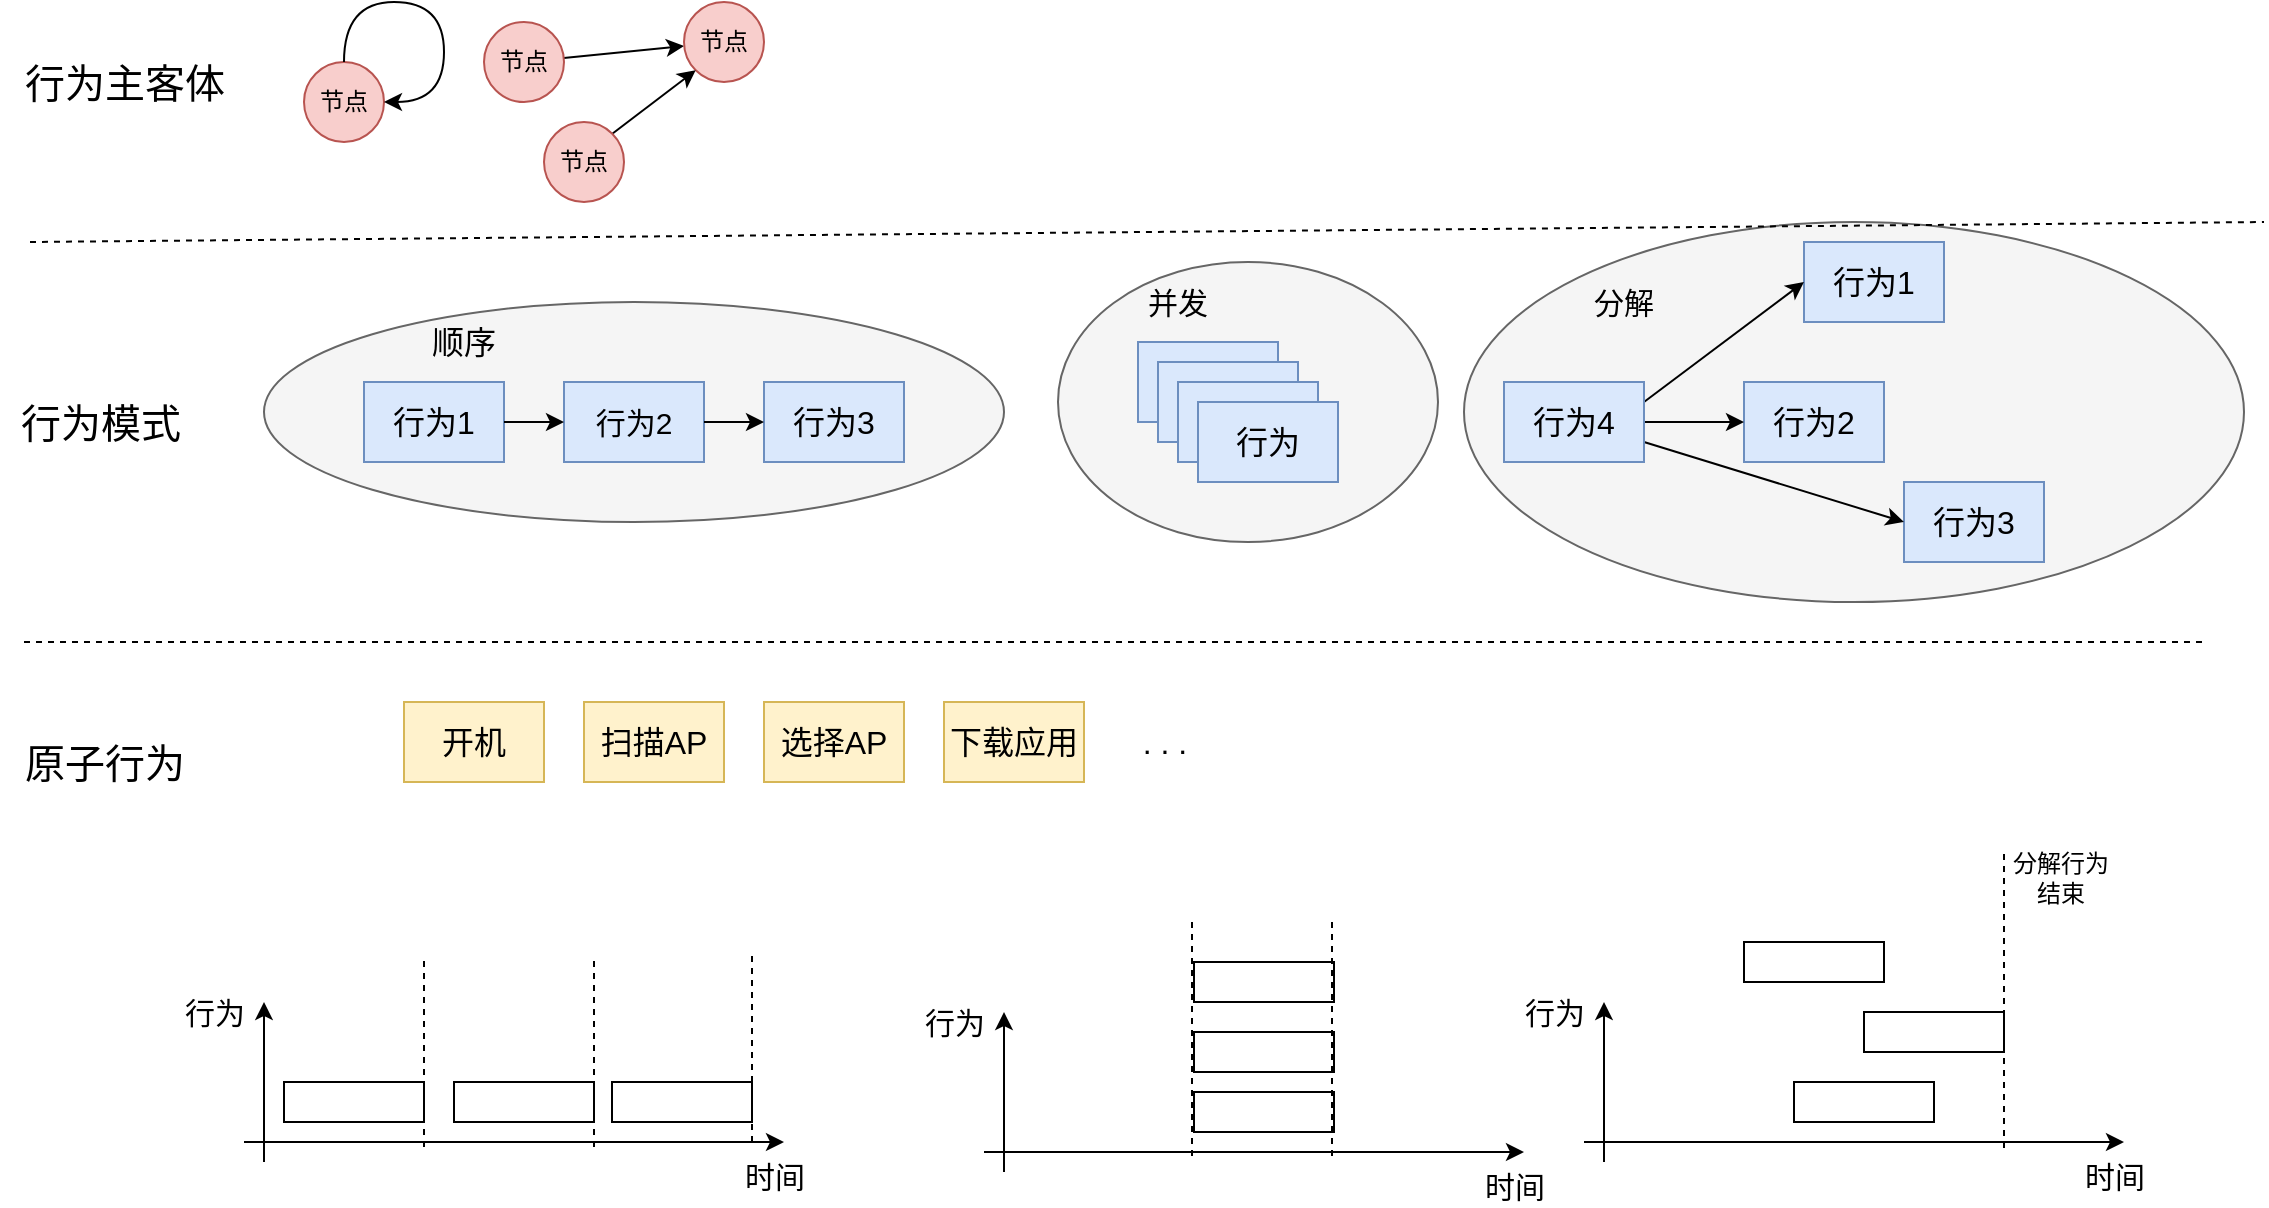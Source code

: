 <mxfile version="12.7.9" type="github">
  <diagram id="MdNMAAkzzu6Q9TntbHR0" name="Page-1">
    <mxGraphModel dx="1106" dy="593" grid="1" gridSize="10" guides="1" tooltips="1" connect="1" arrows="1" fold="1" page="1" pageScale="1" pageWidth="827" pageHeight="1169" math="0" shadow="0">
      <root>
        <mxCell id="0" />
        <mxCell id="1" parent="0" />
        <mxCell id="yFnb7JLSYZdIF17pTzCC-56" value="" style="ellipse;whiteSpace=wrap;html=1;fillColor=#f5f5f5;strokeColor=#666666;fontColor=#333333;" vertex="1" parent="1">
          <mxGeometry x="840" y="250" width="390" height="190" as="geometry" />
        </mxCell>
        <mxCell id="yFnb7JLSYZdIF17pTzCC-1" value="&lt;font style=&quot;font-size: 20px&quot;&gt;行为主客体&lt;/font&gt;" style="text;html=1;align=center;verticalAlign=middle;resizable=0;points=[];autosize=1;" vertex="1" parent="1">
          <mxGeometry x="110" y="170" width="120" height="20" as="geometry" />
        </mxCell>
        <mxCell id="yFnb7JLSYZdIF17pTzCC-6" value="&lt;font style=&quot;font-size: 20px&quot;&gt;行为模式&lt;/font&gt;" style="text;html=1;align=center;verticalAlign=middle;resizable=0;points=[];autosize=1;" vertex="1" parent="1">
          <mxGeometry x="108" y="340" width="100" height="20" as="geometry" />
        </mxCell>
        <mxCell id="yFnb7JLSYZdIF17pTzCC-7" value="&lt;font style=&quot;font-size: 20px&quot;&gt;原子行为&lt;/font&gt;" style="text;html=1;align=center;verticalAlign=middle;resizable=0;points=[];autosize=1;" vertex="1" parent="1">
          <mxGeometry x="110" y="510" width="100" height="20" as="geometry" />
        </mxCell>
        <mxCell id="yFnb7JLSYZdIF17pTzCC-8" value="" style="endArrow=none;dashed=1;html=1;strokeWidth=1;" edge="1" parent="1">
          <mxGeometry width="50" height="50" relative="1" as="geometry">
            <mxPoint x="123" y="260" as="sourcePoint" />
            <mxPoint x="1240" y="250" as="targetPoint" />
          </mxGeometry>
        </mxCell>
        <mxCell id="yFnb7JLSYZdIF17pTzCC-12" value="节点" style="ellipse;whiteSpace=wrap;html=1;aspect=fixed;fillColor=#f8cecc;strokeColor=#b85450;" vertex="1" parent="1">
          <mxGeometry x="260" y="170" width="40" height="40" as="geometry" />
        </mxCell>
        <mxCell id="yFnb7JLSYZdIF17pTzCC-17" value="" style="rounded=0;orthogonalLoop=1;jettySize=auto;html=1;" edge="1" parent="1" source="yFnb7JLSYZdIF17pTzCC-13" target="yFnb7JLSYZdIF17pTzCC-16">
          <mxGeometry relative="1" as="geometry" />
        </mxCell>
        <mxCell id="yFnb7JLSYZdIF17pTzCC-13" value="节点" style="ellipse;whiteSpace=wrap;html=1;aspect=fixed;fillColor=#f8cecc;strokeColor=#b85450;" vertex="1" parent="1">
          <mxGeometry x="350" y="150" width="40" height="40" as="geometry" />
        </mxCell>
        <mxCell id="yFnb7JLSYZdIF17pTzCC-16" value="节点" style="ellipse;whiteSpace=wrap;html=1;aspect=fixed;fillColor=#f8cecc;strokeColor=#b85450;" vertex="1" parent="1">
          <mxGeometry x="450" y="140" width="40" height="40" as="geometry" />
        </mxCell>
        <mxCell id="yFnb7JLSYZdIF17pTzCC-19" style="rounded=0;orthogonalLoop=1;jettySize=auto;html=1;exitX=1;exitY=0;exitDx=0;exitDy=0;entryX=0;entryY=1;entryDx=0;entryDy=0;" edge="1" parent="1" source="yFnb7JLSYZdIF17pTzCC-15" target="yFnb7JLSYZdIF17pTzCC-16">
          <mxGeometry relative="1" as="geometry" />
        </mxCell>
        <mxCell id="yFnb7JLSYZdIF17pTzCC-15" value="节点" style="ellipse;whiteSpace=wrap;html=1;aspect=fixed;fillColor=#f8cecc;strokeColor=#b85450;" vertex="1" parent="1">
          <mxGeometry x="380" y="200" width="40" height="40" as="geometry" />
        </mxCell>
        <mxCell id="yFnb7JLSYZdIF17pTzCC-18" style="edgeStyle=orthogonalEdgeStyle;rounded=0;orthogonalLoop=1;jettySize=auto;html=1;exitX=0.5;exitY=0;exitDx=0;exitDy=0;entryX=1;entryY=0.5;entryDx=0;entryDy=0;curved=1;" edge="1" parent="1" source="yFnb7JLSYZdIF17pTzCC-12" target="yFnb7JLSYZdIF17pTzCC-12">
          <mxGeometry relative="1" as="geometry">
            <Array as="points">
              <mxPoint x="280" y="140" />
              <mxPoint x="330" y="140" />
              <mxPoint x="330" y="190" />
            </Array>
          </mxGeometry>
        </mxCell>
        <mxCell id="yFnb7JLSYZdIF17pTzCC-28" value="" style="group" vertex="1" connectable="0" parent="1">
          <mxGeometry x="240" y="290" width="370" height="110" as="geometry" />
        </mxCell>
        <mxCell id="yFnb7JLSYZdIF17pTzCC-9" value="" style="ellipse;whiteSpace=wrap;html=1;fillColor=#f5f5f5;strokeColor=#666666;fontColor=#333333;" vertex="1" parent="yFnb7JLSYZdIF17pTzCC-28">
          <mxGeometry width="370" height="110" as="geometry" />
        </mxCell>
        <mxCell id="yFnb7JLSYZdIF17pTzCC-20" value="&lt;font style=&quot;font-size: 16px&quot;&gt;行为1&lt;/font&gt;" style="rounded=0;whiteSpace=wrap;html=1;fillColor=#dae8fc;strokeColor=#6c8ebf;" vertex="1" parent="yFnb7JLSYZdIF17pTzCC-28">
          <mxGeometry x="50" y="40" width="70" height="40" as="geometry" />
        </mxCell>
        <mxCell id="yFnb7JLSYZdIF17pTzCC-23" value="&lt;font style=&quot;font-size: 15px&quot;&gt;行为2&lt;/font&gt;" style="rounded=0;whiteSpace=wrap;html=1;fillColor=#dae8fc;strokeColor=#6c8ebf;" vertex="1" parent="yFnb7JLSYZdIF17pTzCC-28">
          <mxGeometry x="150" y="40" width="70" height="40" as="geometry" />
        </mxCell>
        <mxCell id="yFnb7JLSYZdIF17pTzCC-25" value="&lt;font style=&quot;font-size: 16px&quot;&gt;行为3&lt;/font&gt;" style="rounded=0;whiteSpace=wrap;html=1;fillColor=#dae8fc;strokeColor=#6c8ebf;" vertex="1" parent="yFnb7JLSYZdIF17pTzCC-28">
          <mxGeometry x="250" y="40" width="70" height="40" as="geometry" />
        </mxCell>
        <mxCell id="yFnb7JLSYZdIF17pTzCC-27" value="&lt;font style=&quot;font-size: 16px&quot;&gt;顺序&lt;/font&gt;" style="text;html=1;strokeColor=none;fillColor=none;align=center;verticalAlign=middle;whiteSpace=wrap;rounded=0;" vertex="1" parent="yFnb7JLSYZdIF17pTzCC-28">
          <mxGeometry x="80" y="10" width="40" height="20" as="geometry" />
        </mxCell>
        <mxCell id="yFnb7JLSYZdIF17pTzCC-24" value="" style="edgeStyle=none;rounded=0;orthogonalLoop=1;jettySize=auto;html=1;" edge="1" parent="yFnb7JLSYZdIF17pTzCC-28" source="yFnb7JLSYZdIF17pTzCC-20" target="yFnb7JLSYZdIF17pTzCC-23">
          <mxGeometry relative="1" as="geometry" />
        </mxCell>
        <mxCell id="yFnb7JLSYZdIF17pTzCC-26" value="" style="edgeStyle=none;rounded=0;orthogonalLoop=1;jettySize=auto;html=1;" edge="1" parent="yFnb7JLSYZdIF17pTzCC-28" source="yFnb7JLSYZdIF17pTzCC-23" target="yFnb7JLSYZdIF17pTzCC-25">
          <mxGeometry relative="1" as="geometry" />
        </mxCell>
        <mxCell id="yFnb7JLSYZdIF17pTzCC-36" value="" style="group;" vertex="1" connectable="0" parent="1">
          <mxGeometry x="637" y="270" width="190" height="140" as="geometry" />
        </mxCell>
        <mxCell id="yFnb7JLSYZdIF17pTzCC-34" value="" style="ellipse;whiteSpace=wrap;html=1;fillColor=#f5f5f5;strokeColor=#666666;fontColor=#333333;" vertex="1" parent="yFnb7JLSYZdIF17pTzCC-36">
          <mxGeometry width="190" height="140" as="geometry" />
        </mxCell>
        <mxCell id="yFnb7JLSYZdIF17pTzCC-30" value="基本行为" style="rounded=0;whiteSpace=wrap;html=1;fillColor=#dae8fc;strokeColor=#6c8ebf;" vertex="1" parent="yFnb7JLSYZdIF17pTzCC-36">
          <mxGeometry x="40" y="40" width="70" height="40" as="geometry" />
        </mxCell>
        <mxCell id="yFnb7JLSYZdIF17pTzCC-31" value="基本行为" style="rounded=0;whiteSpace=wrap;html=1;fillColor=#dae8fc;strokeColor=#6c8ebf;" vertex="1" parent="yFnb7JLSYZdIF17pTzCC-36">
          <mxGeometry x="50" y="50" width="70" height="40" as="geometry" />
        </mxCell>
        <mxCell id="yFnb7JLSYZdIF17pTzCC-32" value="基本行为" style="rounded=0;whiteSpace=wrap;html=1;fillColor=#dae8fc;strokeColor=#6c8ebf;" vertex="1" parent="yFnb7JLSYZdIF17pTzCC-36">
          <mxGeometry x="60" y="60" width="70" height="40" as="geometry" />
        </mxCell>
        <mxCell id="yFnb7JLSYZdIF17pTzCC-33" value="&lt;font style=&quot;font-size: 16px&quot;&gt;行为&lt;/font&gt;" style="rounded=0;whiteSpace=wrap;html=1;fillColor=#dae8fc;strokeColor=#6c8ebf;" vertex="1" parent="yFnb7JLSYZdIF17pTzCC-36">
          <mxGeometry x="70" y="70" width="70" height="40" as="geometry" />
        </mxCell>
        <mxCell id="yFnb7JLSYZdIF17pTzCC-35" value="&lt;font style=&quot;font-size: 15px&quot;&gt;并发&lt;/font&gt;" style="text;html=1;strokeColor=none;fillColor=none;align=center;verticalAlign=middle;whiteSpace=wrap;rounded=0;" vertex="1" parent="yFnb7JLSYZdIF17pTzCC-36">
          <mxGeometry x="40" y="10" width="40" height="20" as="geometry" />
        </mxCell>
        <mxCell id="yFnb7JLSYZdIF17pTzCC-37" value="&lt;font style=&quot;font-size: 16px&quot;&gt;开机&lt;/font&gt;" style="rounded=0;whiteSpace=wrap;html=1;fillColor=#fff2cc;strokeColor=#d6b656;" vertex="1" parent="1">
          <mxGeometry x="310" y="490" width="70" height="40" as="geometry" />
        </mxCell>
        <mxCell id="yFnb7JLSYZdIF17pTzCC-38" value="&lt;font style=&quot;font-size: 16px&quot;&gt;扫描AP&lt;/font&gt;" style="rounded=0;whiteSpace=wrap;html=1;fillColor=#fff2cc;strokeColor=#d6b656;" vertex="1" parent="1">
          <mxGeometry x="400" y="490" width="70" height="40" as="geometry" />
        </mxCell>
        <mxCell id="yFnb7JLSYZdIF17pTzCC-39" value="&lt;font style=&quot;font-size: 16px&quot;&gt;选择AP&lt;/font&gt;" style="rounded=0;whiteSpace=wrap;html=1;fillColor=#fff2cc;strokeColor=#d6b656;" vertex="1" parent="1">
          <mxGeometry x="490" y="490" width="70" height="40" as="geometry" />
        </mxCell>
        <mxCell id="yFnb7JLSYZdIF17pTzCC-40" value="&lt;font style=&quot;font-size: 16px&quot;&gt;下载应用&lt;/font&gt;" style="rounded=0;whiteSpace=wrap;html=1;fillColor=#fff2cc;strokeColor=#d6b656;" vertex="1" parent="1">
          <mxGeometry x="580" y="490" width="70" height="40" as="geometry" />
        </mxCell>
        <mxCell id="yFnb7JLSYZdIF17pTzCC-43" value="" style="endArrow=none;dashed=1;html=1;strokeWidth=1;" edge="1" parent="1">
          <mxGeometry width="50" height="50" relative="1" as="geometry">
            <mxPoint x="120" y="460" as="sourcePoint" />
            <mxPoint x="1210" y="460" as="targetPoint" />
          </mxGeometry>
        </mxCell>
        <mxCell id="yFnb7JLSYZdIF17pTzCC-44" value="&lt;font style=&quot;font-size: 16px&quot;&gt;. . .&lt;/font&gt;" style="text;html=1;align=center;verticalAlign=middle;resizable=0;points=[];autosize=1;" vertex="1" parent="1">
          <mxGeometry x="670" y="500" width="40" height="20" as="geometry" />
        </mxCell>
        <mxCell id="yFnb7JLSYZdIF17pTzCC-45" value="&lt;span style=&quot;font-size: 16px&quot;&gt;行为1&lt;/span&gt;" style="rounded=0;whiteSpace=wrap;html=1;fillColor=#dae8fc;strokeColor=#6c8ebf;" vertex="1" parent="1">
          <mxGeometry x="1010" y="260" width="70" height="40" as="geometry" />
        </mxCell>
        <mxCell id="yFnb7JLSYZdIF17pTzCC-46" value="&lt;span style=&quot;font-size: 16px&quot;&gt;行为2&lt;/span&gt;" style="rounded=0;whiteSpace=wrap;html=1;fillColor=#dae8fc;strokeColor=#6c8ebf;" vertex="1" parent="1">
          <mxGeometry x="980" y="330" width="70" height="40" as="geometry" />
        </mxCell>
        <mxCell id="yFnb7JLSYZdIF17pTzCC-47" value="&lt;span style=&quot;font-size: 16px&quot;&gt;行为3&lt;/span&gt;" style="rounded=0;whiteSpace=wrap;html=1;fillColor=#dae8fc;strokeColor=#6c8ebf;" vertex="1" parent="1">
          <mxGeometry x="1060" y="380" width="70" height="40" as="geometry" />
        </mxCell>
        <mxCell id="yFnb7JLSYZdIF17pTzCC-52" style="edgeStyle=none;rounded=0;orthogonalLoop=1;jettySize=auto;html=1;exitX=1;exitY=0.5;exitDx=0;exitDy=0;entryX=0;entryY=0.5;entryDx=0;entryDy=0;strokeWidth=1;" edge="1" parent="1" source="yFnb7JLSYZdIF17pTzCC-51" target="yFnb7JLSYZdIF17pTzCC-46">
          <mxGeometry relative="1" as="geometry" />
        </mxCell>
        <mxCell id="yFnb7JLSYZdIF17pTzCC-53" style="edgeStyle=none;rounded=0;orthogonalLoop=1;jettySize=auto;html=1;exitX=1;exitY=0.25;exitDx=0;exitDy=0;entryX=0;entryY=0.5;entryDx=0;entryDy=0;strokeWidth=1;" edge="1" parent="1" source="yFnb7JLSYZdIF17pTzCC-51" target="yFnb7JLSYZdIF17pTzCC-45">
          <mxGeometry relative="1" as="geometry" />
        </mxCell>
        <mxCell id="yFnb7JLSYZdIF17pTzCC-54" style="edgeStyle=none;rounded=0;orthogonalLoop=1;jettySize=auto;html=1;exitX=1;exitY=0.75;exitDx=0;exitDy=0;entryX=0;entryY=0.5;entryDx=0;entryDy=0;strokeWidth=1;" edge="1" parent="1" source="yFnb7JLSYZdIF17pTzCC-51" target="yFnb7JLSYZdIF17pTzCC-47">
          <mxGeometry relative="1" as="geometry" />
        </mxCell>
        <mxCell id="yFnb7JLSYZdIF17pTzCC-51" value="&lt;span style=&quot;font-size: 16px&quot;&gt;行为4&lt;/span&gt;" style="rounded=0;whiteSpace=wrap;html=1;fillColor=#dae8fc;strokeColor=#6c8ebf;" vertex="1" parent="1">
          <mxGeometry x="860" y="330" width="70" height="40" as="geometry" />
        </mxCell>
        <mxCell id="yFnb7JLSYZdIF17pTzCC-57" value="&lt;span style=&quot;font-size: 15px&quot;&gt;分解&lt;/span&gt;" style="text;html=1;strokeColor=none;fillColor=none;align=center;verticalAlign=middle;whiteSpace=wrap;rounded=0;" vertex="1" parent="1">
          <mxGeometry x="900" y="280" width="40" height="20" as="geometry" />
        </mxCell>
        <mxCell id="yFnb7JLSYZdIF17pTzCC-59" value="" style="rounded=0;whiteSpace=wrap;html=1;" vertex="1" parent="1">
          <mxGeometry x="250" y="680" width="70" height="20" as="geometry" />
        </mxCell>
        <mxCell id="yFnb7JLSYZdIF17pTzCC-60" value="" style="endArrow=classic;html=1;strokeWidth=1;" edge="1" parent="1">
          <mxGeometry width="50" height="50" relative="1" as="geometry">
            <mxPoint x="230" y="710" as="sourcePoint" />
            <mxPoint x="500" y="710" as="targetPoint" />
          </mxGeometry>
        </mxCell>
        <mxCell id="yFnb7JLSYZdIF17pTzCC-61" value="" style="endArrow=classic;html=1;strokeWidth=1;" edge="1" parent="1">
          <mxGeometry width="50" height="50" relative="1" as="geometry">
            <mxPoint x="240" y="720" as="sourcePoint" />
            <mxPoint x="240" y="640" as="targetPoint" />
          </mxGeometry>
        </mxCell>
        <mxCell id="yFnb7JLSYZdIF17pTzCC-62" value="" style="rounded=0;whiteSpace=wrap;html=1;" vertex="1" parent="1">
          <mxGeometry x="335" y="680" width="70" height="20" as="geometry" />
        </mxCell>
        <mxCell id="yFnb7JLSYZdIF17pTzCC-63" value="" style="rounded=0;whiteSpace=wrap;html=1;" vertex="1" parent="1">
          <mxGeometry x="414" y="680" width="70" height="20" as="geometry" />
        </mxCell>
        <mxCell id="yFnb7JLSYZdIF17pTzCC-66" value="&lt;font style=&quot;font-size: 15px&quot;&gt;行为&lt;/font&gt;" style="text;html=1;align=center;verticalAlign=middle;resizable=0;points=[];autosize=1;" vertex="1" parent="1">
          <mxGeometry x="190" y="635" width="50" height="20" as="geometry" />
        </mxCell>
        <mxCell id="yFnb7JLSYZdIF17pTzCC-67" value="&lt;font style=&quot;font-size: 15px&quot;&gt;时间&lt;/font&gt;" style="text;html=1;align=center;verticalAlign=middle;resizable=0;points=[];autosize=1;" vertex="1" parent="1">
          <mxGeometry x="470" y="717" width="50" height="20" as="geometry" />
        </mxCell>
        <mxCell id="yFnb7JLSYZdIF17pTzCC-70" value="" style="rounded=0;whiteSpace=wrap;html=1;" vertex="1" parent="1">
          <mxGeometry x="705" y="620" width="70" height="20" as="geometry" />
        </mxCell>
        <mxCell id="yFnb7JLSYZdIF17pTzCC-71" value="" style="endArrow=classic;html=1;strokeWidth=1;" edge="1" parent="1">
          <mxGeometry width="50" height="50" relative="1" as="geometry">
            <mxPoint x="600" y="715" as="sourcePoint" />
            <mxPoint x="870" y="715" as="targetPoint" />
          </mxGeometry>
        </mxCell>
        <mxCell id="yFnb7JLSYZdIF17pTzCC-72" value="" style="endArrow=classic;html=1;strokeWidth=1;" edge="1" parent="1">
          <mxGeometry width="50" height="50" relative="1" as="geometry">
            <mxPoint x="610" y="725" as="sourcePoint" />
            <mxPoint x="610" y="645" as="targetPoint" />
          </mxGeometry>
        </mxCell>
        <mxCell id="yFnb7JLSYZdIF17pTzCC-73" value="" style="rounded=0;whiteSpace=wrap;html=1;" vertex="1" parent="1">
          <mxGeometry x="705" y="685" width="70" height="20" as="geometry" />
        </mxCell>
        <mxCell id="yFnb7JLSYZdIF17pTzCC-74" value="" style="rounded=0;whiteSpace=wrap;html=1;" vertex="1" parent="1">
          <mxGeometry x="705" y="655" width="70" height="20" as="geometry" />
        </mxCell>
        <mxCell id="yFnb7JLSYZdIF17pTzCC-75" value="&lt;font style=&quot;font-size: 15px&quot;&gt;行为&lt;/font&gt;" style="text;html=1;align=center;verticalAlign=middle;resizable=0;points=[];autosize=1;" vertex="1" parent="1">
          <mxGeometry x="560" y="640" width="50" height="20" as="geometry" />
        </mxCell>
        <mxCell id="yFnb7JLSYZdIF17pTzCC-76" value="&lt;font style=&quot;font-size: 15px&quot;&gt;时间&lt;/font&gt;" style="text;html=1;align=center;verticalAlign=middle;resizable=0;points=[];autosize=1;" vertex="1" parent="1">
          <mxGeometry x="840" y="722" width="50" height="20" as="geometry" />
        </mxCell>
        <mxCell id="yFnb7JLSYZdIF17pTzCC-77" value="" style="rounded=0;whiteSpace=wrap;html=1;" vertex="1" parent="1">
          <mxGeometry x="980" y="610" width="70" height="20" as="geometry" />
        </mxCell>
        <mxCell id="yFnb7JLSYZdIF17pTzCC-78" value="" style="endArrow=classic;html=1;strokeWidth=1;" edge="1" parent="1">
          <mxGeometry width="50" height="50" relative="1" as="geometry">
            <mxPoint x="900" y="710" as="sourcePoint" />
            <mxPoint x="1170" y="710" as="targetPoint" />
          </mxGeometry>
        </mxCell>
        <mxCell id="yFnb7JLSYZdIF17pTzCC-79" value="" style="endArrow=classic;html=1;strokeWidth=1;" edge="1" parent="1">
          <mxGeometry width="50" height="50" relative="1" as="geometry">
            <mxPoint x="910" y="720" as="sourcePoint" />
            <mxPoint x="910" y="640" as="targetPoint" />
          </mxGeometry>
        </mxCell>
        <mxCell id="yFnb7JLSYZdIF17pTzCC-80" value="" style="rounded=0;whiteSpace=wrap;html=1;" vertex="1" parent="1">
          <mxGeometry x="1005" y="680" width="70" height="20" as="geometry" />
        </mxCell>
        <mxCell id="yFnb7JLSYZdIF17pTzCC-81" value="" style="rounded=0;whiteSpace=wrap;html=1;" vertex="1" parent="1">
          <mxGeometry x="1040" y="645" width="70" height="20" as="geometry" />
        </mxCell>
        <mxCell id="yFnb7JLSYZdIF17pTzCC-82" value="&lt;font style=&quot;font-size: 15px&quot;&gt;行为&lt;/font&gt;" style="text;html=1;align=center;verticalAlign=middle;resizable=0;points=[];autosize=1;" vertex="1" parent="1">
          <mxGeometry x="860" y="635" width="50" height="20" as="geometry" />
        </mxCell>
        <mxCell id="yFnb7JLSYZdIF17pTzCC-83" value="&lt;font style=&quot;font-size: 15px&quot;&gt;时间&lt;/font&gt;" style="text;html=1;align=center;verticalAlign=middle;resizable=0;points=[];autosize=1;" vertex="1" parent="1">
          <mxGeometry x="1140" y="717" width="50" height="20" as="geometry" />
        </mxCell>
        <mxCell id="yFnb7JLSYZdIF17pTzCC-85" value="" style="endArrow=none;dashed=1;html=1;strokeWidth=1;" edge="1" parent="1">
          <mxGeometry width="50" height="50" relative="1" as="geometry">
            <mxPoint x="1110" y="713" as="sourcePoint" />
            <mxPoint x="1110" y="563" as="targetPoint" />
          </mxGeometry>
        </mxCell>
        <mxCell id="yFnb7JLSYZdIF17pTzCC-86" value="分解行为&lt;br&gt;结束" style="text;html=1;align=center;verticalAlign=middle;resizable=0;points=[];autosize=1;" vertex="1" parent="1">
          <mxGeometry x="1103" y="563" width="70" height="30" as="geometry" />
        </mxCell>
        <mxCell id="yFnb7JLSYZdIF17pTzCC-88" value="" style="endArrow=none;dashed=1;html=1;strokeWidth=1;" edge="1" parent="1">
          <mxGeometry width="50" height="50" relative="1" as="geometry">
            <mxPoint x="774" y="717" as="sourcePoint" />
            <mxPoint x="774" y="600" as="targetPoint" />
          </mxGeometry>
        </mxCell>
        <mxCell id="yFnb7JLSYZdIF17pTzCC-89" value="" style="endArrow=none;dashed=1;html=1;strokeWidth=1;" edge="1" parent="1">
          <mxGeometry width="50" height="50" relative="1" as="geometry">
            <mxPoint x="704" y="717" as="sourcePoint" />
            <mxPoint x="704" y="597" as="targetPoint" />
          </mxGeometry>
        </mxCell>
        <mxCell id="yFnb7JLSYZdIF17pTzCC-90" value="" style="endArrow=none;dashed=1;html=1;strokeWidth=1;" edge="1" parent="1">
          <mxGeometry width="50" height="50" relative="1" as="geometry">
            <mxPoint x="484" y="710" as="sourcePoint" />
            <mxPoint x="484" y="615" as="targetPoint" />
          </mxGeometry>
        </mxCell>
        <mxCell id="yFnb7JLSYZdIF17pTzCC-91" value="" style="endArrow=none;dashed=1;html=1;strokeWidth=1;" edge="1" parent="1">
          <mxGeometry width="50" height="50" relative="1" as="geometry">
            <mxPoint x="405" y="712.5" as="sourcePoint" />
            <mxPoint x="405" y="617.5" as="targetPoint" />
          </mxGeometry>
        </mxCell>
        <mxCell id="yFnb7JLSYZdIF17pTzCC-92" value="" style="endArrow=none;dashed=1;html=1;strokeWidth=1;" edge="1" parent="1">
          <mxGeometry width="50" height="50" relative="1" as="geometry">
            <mxPoint x="320" y="712.5" as="sourcePoint" />
            <mxPoint x="320" y="617.5" as="targetPoint" />
          </mxGeometry>
        </mxCell>
      </root>
    </mxGraphModel>
  </diagram>
</mxfile>

